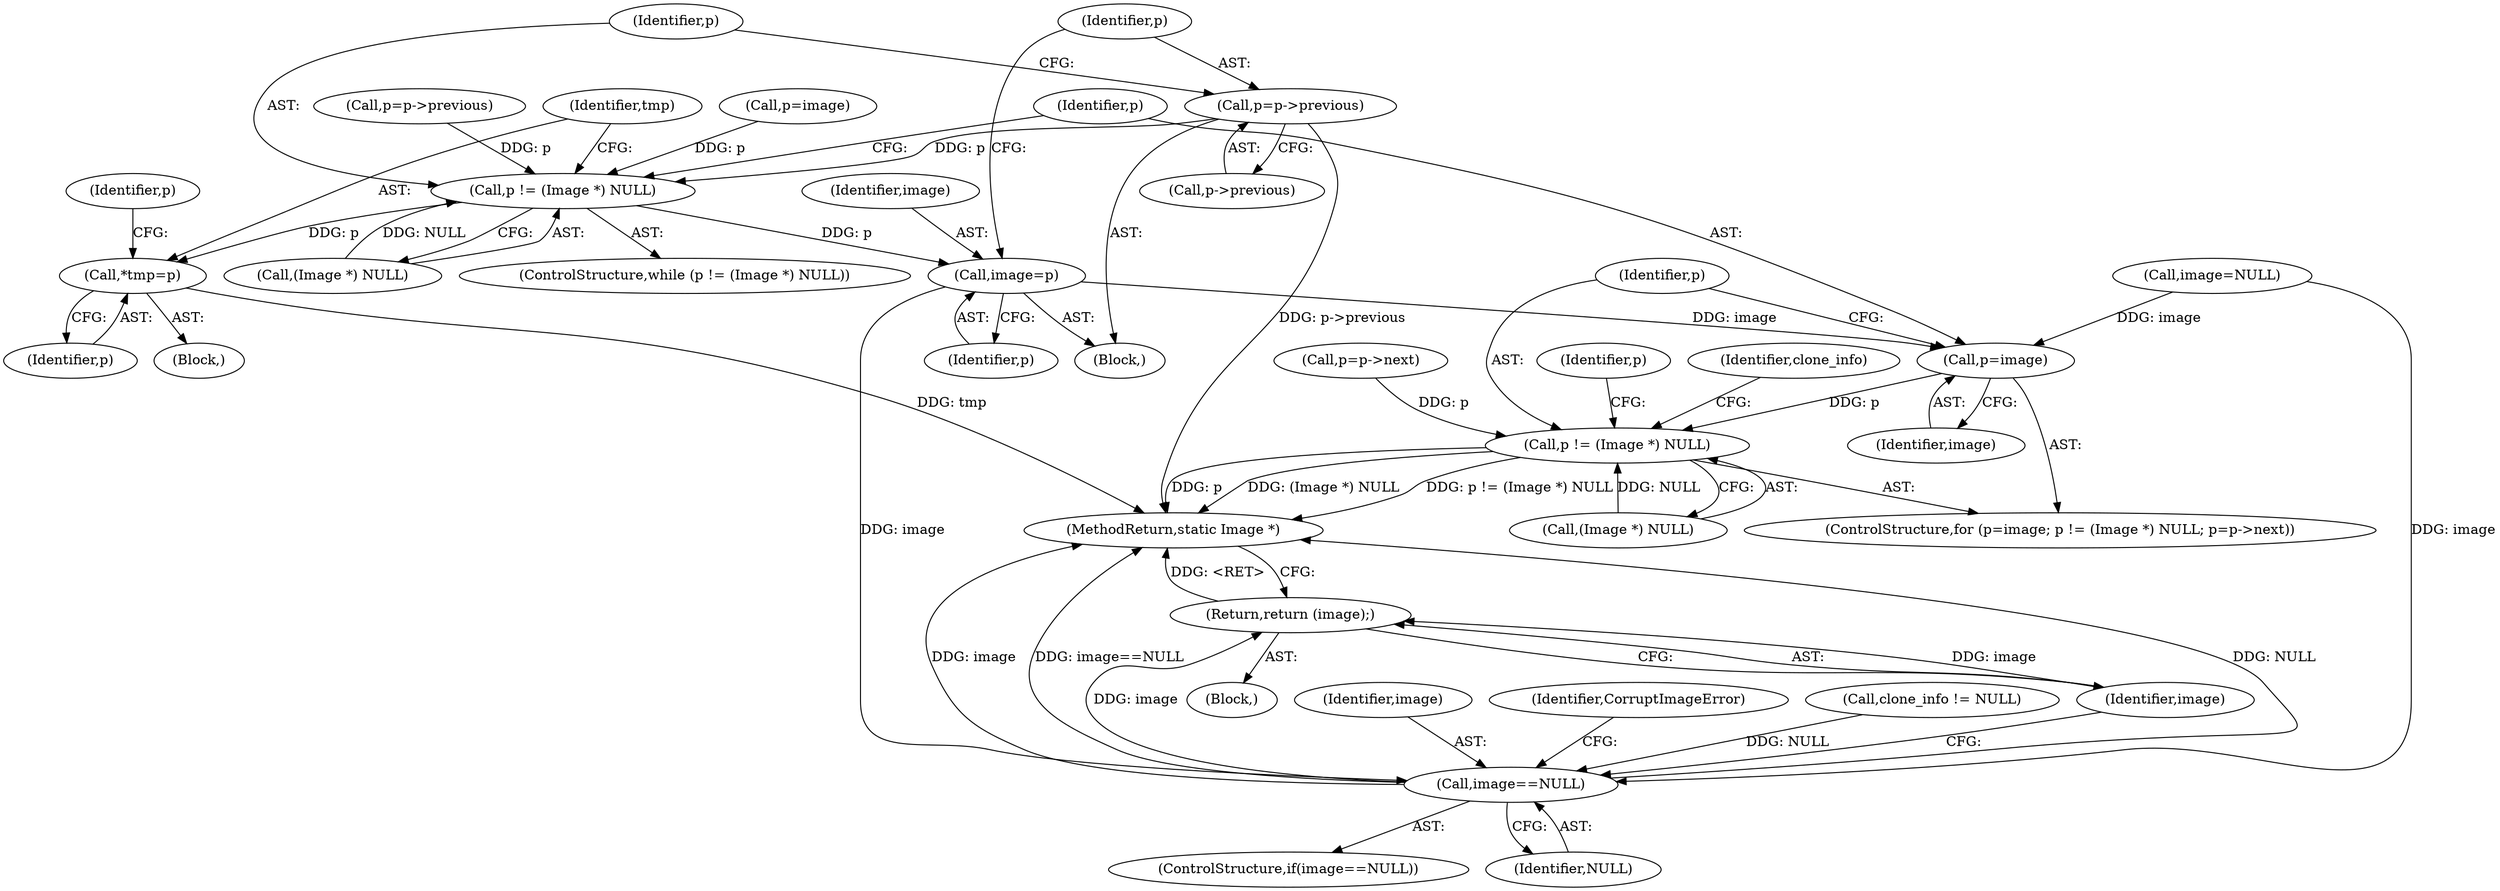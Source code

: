 digraph "0_ImageMagick_b173a352397877775c51c9a0e9d59eb6ce24c455@pointer" {
"1001713" [label="(Call,p=p->previous)"];
"1001677" [label="(Call,p != (Image *) NULL)"];
"1001684" [label="(Call,*tmp=p)"];
"1001710" [label="(Call,image=p)"];
"1001719" [label="(Call,p=image)"];
"1001722" [label="(Call,p != (Image *) NULL)"];
"1001777" [label="(Call,image==NULL)"];
"1001783" [label="(Return,return (image);)"];
"1001724" [label="(Call,(Image *) NULL)"];
"1001721" [label="(Identifier,image)"];
"1001776" [label="(ControlStructure,if(image==NULL))"];
"1001778" [label="(Identifier,image)"];
"1001781" [label="(Identifier,CorruptImageError)"];
"1001710" [label="(Call,image=p)"];
"1001670" [label="(Call,p=image)"];
"1001691" [label="(Identifier,p)"];
"1001685" [label="(Identifier,tmp)"];
"1001720" [label="(Identifier,p)"];
"1001783" [label="(Return,return (image);)"];
"1001686" [label="(Identifier,p)"];
"1001718" [label="(ControlStructure,for (p=image; p != (Image *) NULL; p=p->next))"];
"1001682" [label="(Block,)"];
"1001713" [label="(Call,p=p->previous)"];
"1001740" [label="(Identifier,clone_info)"];
"1001727" [label="(Call,p=p->next)"];
"1001679" [label="(Call,(Image *) NULL)"];
"1001676" [label="(ControlStructure,while (p != (Image *) NULL))"];
"1001711" [label="(Identifier,image)"];
"1001739" [label="(Call,clone_info != NULL)"];
"1001678" [label="(Identifier,p)"];
"1001677" [label="(Call,p != (Image *) NULL)"];
"1001784" [label="(Identifier,image)"];
"1001719" [label="(Call,p=image)"];
"1000158" [label="(Block,)"];
"1001709" [label="(Block,)"];
"1001785" [label="(MethodReturn,static Image *)"];
"1001712" [label="(Identifier,p)"];
"1001714" [label="(Identifier,p)"];
"1001673" [label="(Call,image=NULL)"];
"1001777" [label="(Call,image==NULL)"];
"1001723" [label="(Identifier,p)"];
"1001722" [label="(Call,p != (Image *) NULL)"];
"1001700" [label="(Call,p=p->previous)"];
"1001779" [label="(Identifier,NULL)"];
"1001734" [label="(Identifier,p)"];
"1001684" [label="(Call,*tmp=p)"];
"1001715" [label="(Call,p->previous)"];
"1001713" -> "1001709"  [label="AST: "];
"1001713" -> "1001715"  [label="CFG: "];
"1001714" -> "1001713"  [label="AST: "];
"1001715" -> "1001713"  [label="AST: "];
"1001678" -> "1001713"  [label="CFG: "];
"1001713" -> "1001785"  [label="DDG: p->previous"];
"1001713" -> "1001677"  [label="DDG: p"];
"1001677" -> "1001676"  [label="AST: "];
"1001677" -> "1001679"  [label="CFG: "];
"1001678" -> "1001677"  [label="AST: "];
"1001679" -> "1001677"  [label="AST: "];
"1001685" -> "1001677"  [label="CFG: "];
"1001720" -> "1001677"  [label="CFG: "];
"1001670" -> "1001677"  [label="DDG: p"];
"1001700" -> "1001677"  [label="DDG: p"];
"1001679" -> "1001677"  [label="DDG: NULL"];
"1001677" -> "1001684"  [label="DDG: p"];
"1001677" -> "1001710"  [label="DDG: p"];
"1001684" -> "1001682"  [label="AST: "];
"1001684" -> "1001686"  [label="CFG: "];
"1001685" -> "1001684"  [label="AST: "];
"1001686" -> "1001684"  [label="AST: "];
"1001691" -> "1001684"  [label="CFG: "];
"1001684" -> "1001785"  [label="DDG: tmp"];
"1001710" -> "1001709"  [label="AST: "];
"1001710" -> "1001712"  [label="CFG: "];
"1001711" -> "1001710"  [label="AST: "];
"1001712" -> "1001710"  [label="AST: "];
"1001714" -> "1001710"  [label="CFG: "];
"1001710" -> "1001719"  [label="DDG: image"];
"1001710" -> "1001777"  [label="DDG: image"];
"1001719" -> "1001718"  [label="AST: "];
"1001719" -> "1001721"  [label="CFG: "];
"1001720" -> "1001719"  [label="AST: "];
"1001721" -> "1001719"  [label="AST: "];
"1001723" -> "1001719"  [label="CFG: "];
"1001673" -> "1001719"  [label="DDG: image"];
"1001719" -> "1001722"  [label="DDG: p"];
"1001722" -> "1001718"  [label="AST: "];
"1001722" -> "1001724"  [label="CFG: "];
"1001723" -> "1001722"  [label="AST: "];
"1001724" -> "1001722"  [label="AST: "];
"1001734" -> "1001722"  [label="CFG: "];
"1001740" -> "1001722"  [label="CFG: "];
"1001722" -> "1001785"  [label="DDG: (Image *) NULL"];
"1001722" -> "1001785"  [label="DDG: p != (Image *) NULL"];
"1001722" -> "1001785"  [label="DDG: p"];
"1001727" -> "1001722"  [label="DDG: p"];
"1001724" -> "1001722"  [label="DDG: NULL"];
"1001777" -> "1001776"  [label="AST: "];
"1001777" -> "1001779"  [label="CFG: "];
"1001778" -> "1001777"  [label="AST: "];
"1001779" -> "1001777"  [label="AST: "];
"1001781" -> "1001777"  [label="CFG: "];
"1001784" -> "1001777"  [label="CFG: "];
"1001777" -> "1001785"  [label="DDG: image"];
"1001777" -> "1001785"  [label="DDG: image==NULL"];
"1001777" -> "1001785"  [label="DDG: NULL"];
"1001673" -> "1001777"  [label="DDG: image"];
"1001739" -> "1001777"  [label="DDG: NULL"];
"1001777" -> "1001783"  [label="DDG: image"];
"1001783" -> "1000158"  [label="AST: "];
"1001783" -> "1001784"  [label="CFG: "];
"1001784" -> "1001783"  [label="AST: "];
"1001785" -> "1001783"  [label="CFG: "];
"1001783" -> "1001785"  [label="DDG: <RET>"];
"1001784" -> "1001783"  [label="DDG: image"];
}

